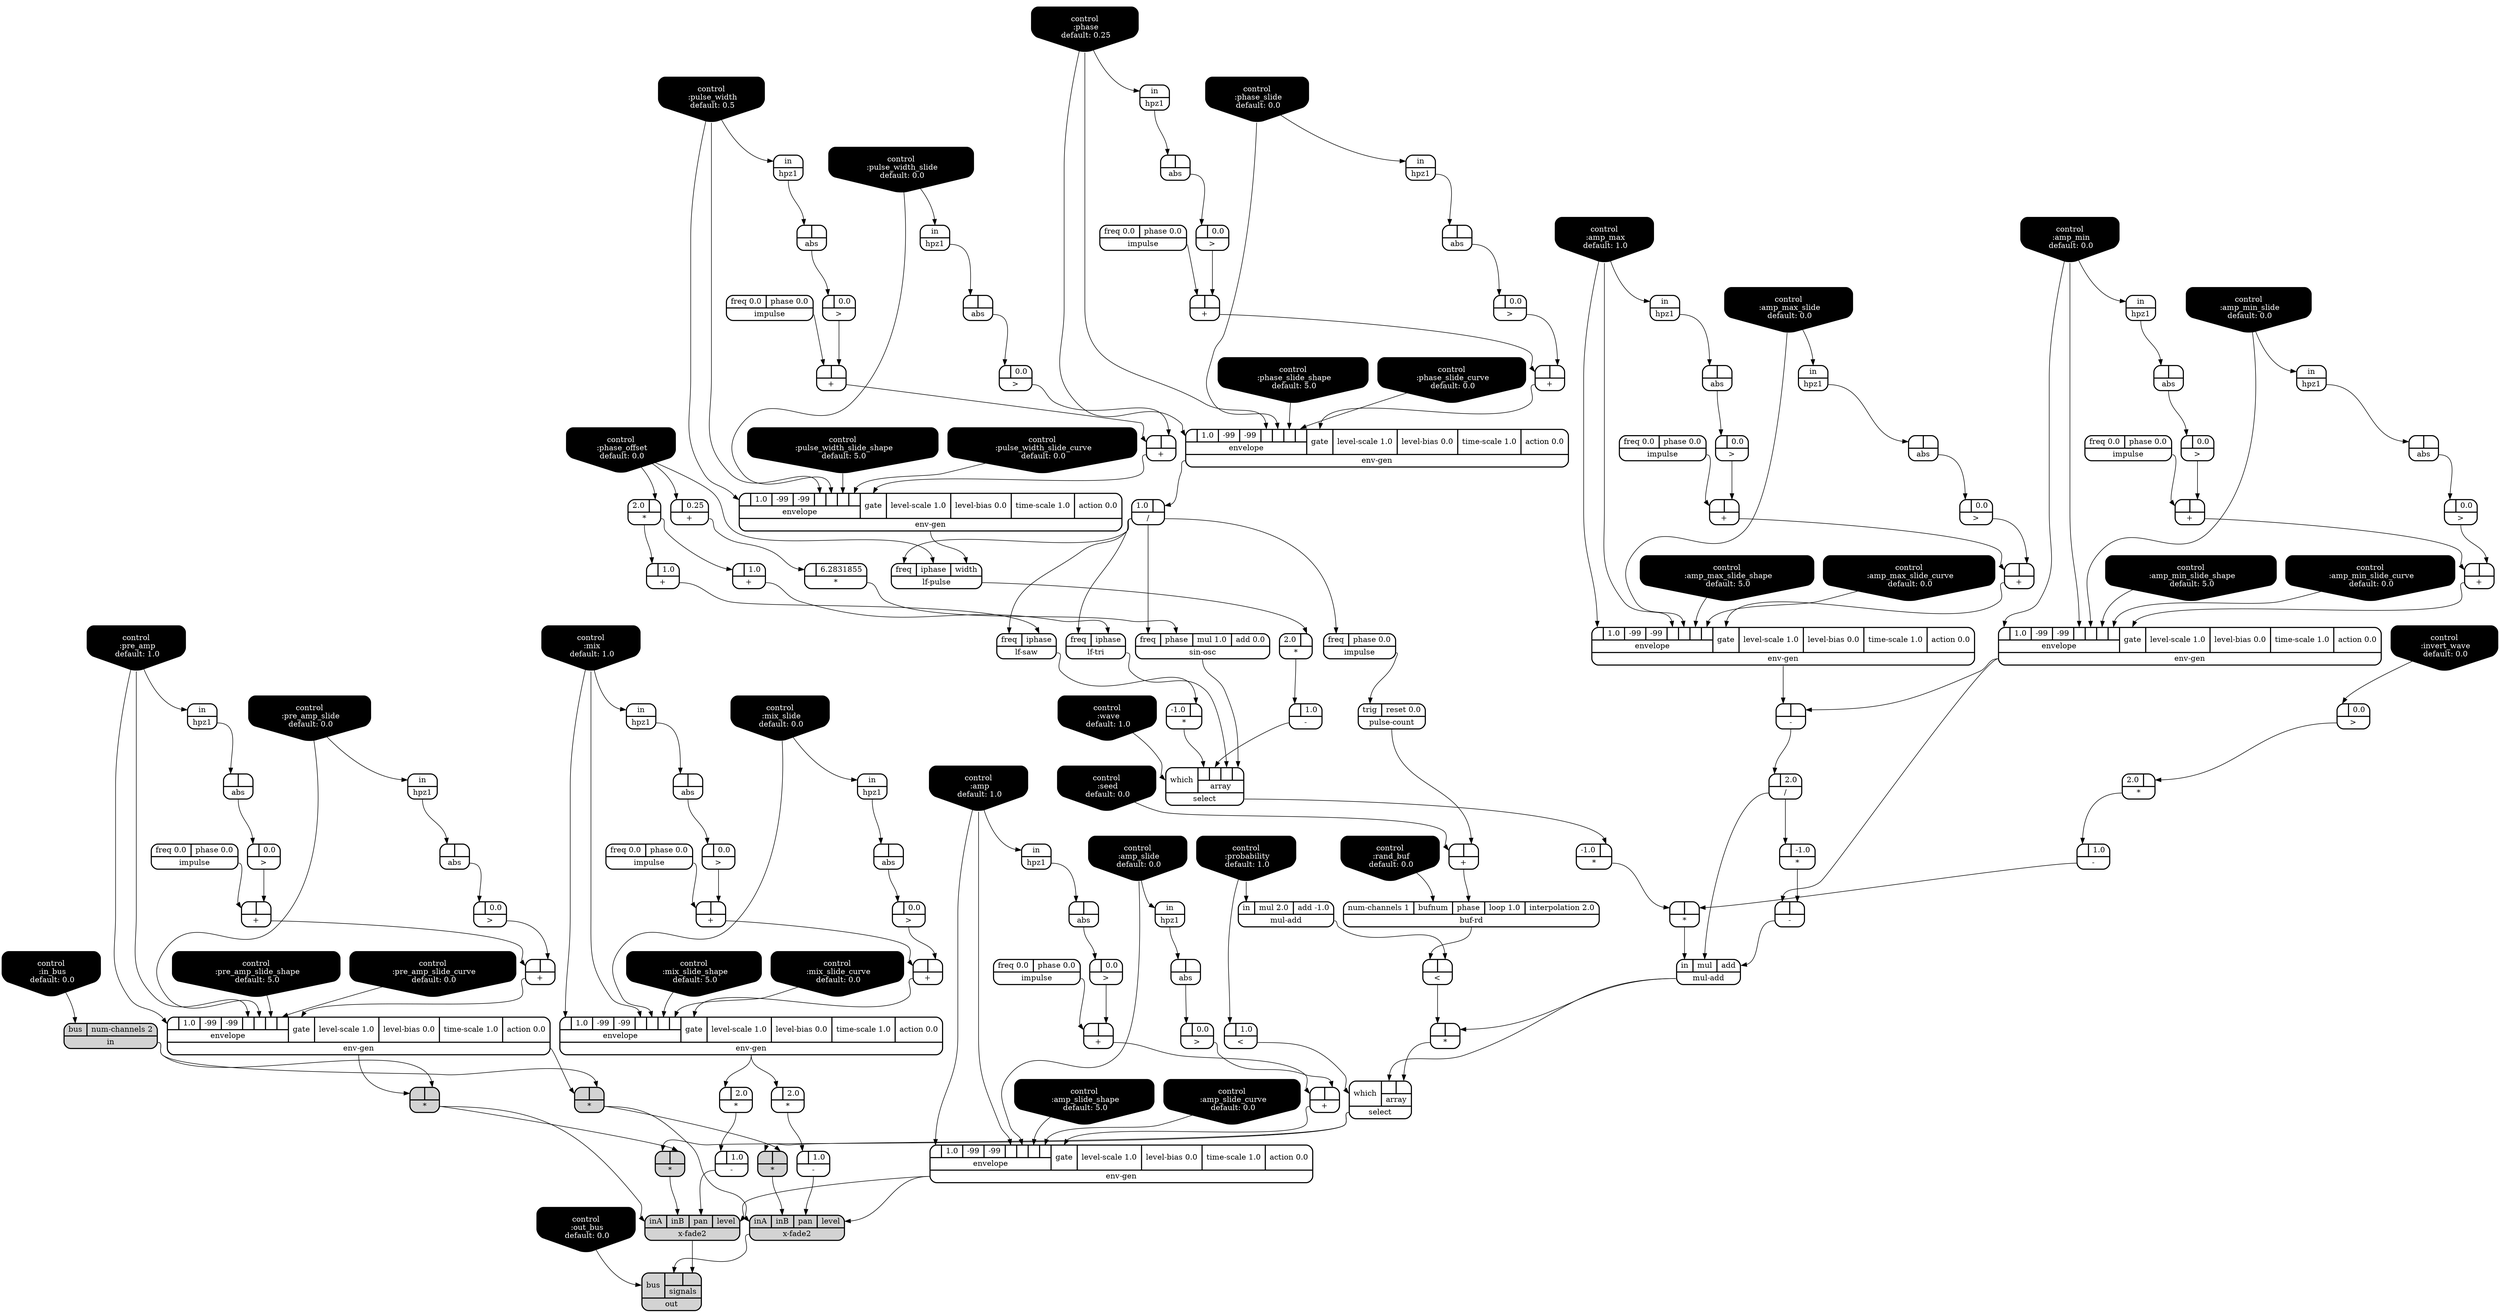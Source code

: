 digraph synthdef {
59 [label = "{{ <a> |<b> 6.2831855} |<__UG_NAME__>* }" style="bold, rounded" shape=record rankdir=LR];
63 [label = "{{ <a> 2.0|<b> } |<__UG_NAME__>* }" style="bold, rounded" shape=record rankdir=LR];
81 [label = "{{ <a> -1.0|<b> } |<__UG_NAME__>* }" style="bold, rounded" shape=record rankdir=LR];
90 [label = "{{ <a> 2.0|<b> } |<__UG_NAME__>* }" style="bold, rounded" shape=record rankdir=LR];
95 [label = "{{ <a> -1.0|<b> } |<__UG_NAME__>* }" style="bold, rounded" shape=record rankdir=LR];
97 [label = "{{ <a> 2.0|<b> } |<__UG_NAME__>* }" style="bold, rounded" shape=record rankdir=LR];
99 [label = "{{ <a> |<b> } |<__UG_NAME__>* }" style="bold, rounded" shape=record rankdir=LR];
114 [label = "{{ <a> |<b> } |<__UG_NAME__>* }" style="filled, bold, rounded"  shape=record rankdir=LR];
117 [label = "{{ <a> |<b> -1.0} |<__UG_NAME__>* }" style="bold, rounded" shape=record rankdir=LR];
122 [label = "{{ <a> |<b> } |<__UG_NAME__>* }" style="bold, rounded" shape=record rankdir=LR];
124 [label = "{{ <a> |<b> } |<__UG_NAME__>* }" style="filled, bold, rounded"  shape=record rankdir=LR];
134 [label = "{{ <a> |<b> 2.0} |<__UG_NAME__>* }" style="bold, rounded" shape=record rankdir=LR];
145 [label = "{{ <a> |<b> 2.0} |<__UG_NAME__>* }" style="bold, rounded" shape=record rankdir=LR];
146 [label = "{{ <a> |<b> } |<__UG_NAME__>* }" style="filled, bold, rounded"  shape=record rankdir=LR];
148 [label = "{{ <a> |<b> } |<__UG_NAME__>* }" style="filled, bold, rounded"  shape=record rankdir=LR];
40 [label = "{{ <a> |<b> } |<__UG_NAME__>+ }" style="bold, rounded" shape=record rankdir=LR];
44 [label = "{{ <a> |<b> } |<__UG_NAME__>+ }" style="bold, rounded" shape=record rankdir=LR];
52 [label = "{{ <a> |<b> } |<__UG_NAME__>+ }" style="bold, rounded" shape=record rankdir=LR];
55 [label = "{{ <a> |<b> } |<__UG_NAME__>+ }" style="bold, rounded" shape=record rankdir=LR];
58 [label = "{{ <a> |<b> 0.25} |<__UG_NAME__>+ }" style="bold, rounded" shape=record rankdir=LR];
64 [label = "{{ <a> |<b> 1.0} |<__UG_NAME__>+ }" style="bold, rounded" shape=record rankdir=LR];
73 [label = "{{ <a> |<b> } |<__UG_NAME__>+ }" style="bold, rounded" shape=record rankdir=LR];
77 [label = "{{ <a> |<b> } |<__UG_NAME__>+ }" style="bold, rounded" shape=record rankdir=LR];
83 [label = "{{ <a> |<b> } |<__UG_NAME__>+ }" style="bold, rounded" shape=record rankdir=LR];
87 [label = "{{ <a> |<b> } |<__UG_NAME__>+ }" style="bold, rounded" shape=record rankdir=LR];
92 [label = "{{ <a> |<b> 1.0} |<__UG_NAME__>+ }" style="bold, rounded" shape=record rankdir=LR];
102 [label = "{{ <a> |<b> } |<__UG_NAME__>+ }" style="bold, rounded" shape=record rankdir=LR];
107 [label = "{{ <a> |<b> } |<__UG_NAME__>+ }" style="bold, rounded" shape=record rankdir=LR];
111 [label = "{{ <a> |<b> } |<__UG_NAME__>+ }" style="bold, rounded" shape=record rankdir=LR];
128 [label = "{{ <a> |<b> } |<__UG_NAME__>+ }" style="bold, rounded" shape=record rankdir=LR];
132 [label = "{{ <a> |<b> } |<__UG_NAME__>+ }" style="bold, rounded" shape=record rankdir=LR];
140 [label = "{{ <a> |<b> } |<__UG_NAME__>+ }" style="bold, rounded" shape=record rankdir=LR];
142 [label = "{{ <a> |<b> } |<__UG_NAME__>+ }" style="bold, rounded" shape=record rankdir=LR];
79 [label = "{{ <a> |<b> } |<__UG_NAME__>- }" style="bold, rounded" shape=record rankdir=LR];
91 [label = "{{ <a> |<b> 1.0} |<__UG_NAME__>- }" style="bold, rounded" shape=record rankdir=LR];
98 [label = "{{ <a> |<b> 1.0} |<__UG_NAME__>- }" style="bold, rounded" shape=record rankdir=LR];
118 [label = "{{ <a> |<b> } |<__UG_NAME__>- }" style="bold, rounded" shape=record rankdir=LR];
135 [label = "{{ <a> |<b> 1.0} |<__UG_NAME__>- }" style="bold, rounded" shape=record rankdir=LR];
147 [label = "{{ <a> |<b> 1.0} |<__UG_NAME__>- }" style="bold, rounded" shape=record rankdir=LR];
57 [label = "{{ <a> 1.0|<b> } |<__UG_NAME__>/ }" style="bold, rounded" shape=record rankdir=LR];
116 [label = "{{ <a> |<b> 2.0} |<__UG_NAME__>/ }" style="bold, rounded" shape=record rankdir=LR];
115 [label = "{{ <a> |<b> 1.0} |<__UG_NAME__>\< }" style="bold, rounded" shape=record rankdir=LR];
121 [label = "{{ <a> |<b> } |<__UG_NAME__>\< }" style="bold, rounded" shape=record rankdir=LR];
39 [label = "{{ <a> |<b> 0.0} |<__UG_NAME__>\> }" style="bold, rounded" shape=record rankdir=LR];
43 [label = "{{ <a> |<b> 0.0} |<__UG_NAME__>\> }" style="bold, rounded" shape=record rankdir=LR];
51 [label = "{{ <a> |<b> 0.0} |<__UG_NAME__>\> }" style="bold, rounded" shape=record rankdir=LR];
54 [label = "{{ <a> |<b> 0.0} |<__UG_NAME__>\> }" style="bold, rounded" shape=record rankdir=LR];
69 [label = "{{ <a> |<b> 0.0} |<__UG_NAME__>\> }" style="bold, rounded" shape=record rankdir=LR];
72 [label = "{{ <a> |<b> 0.0} |<__UG_NAME__>\> }" style="bold, rounded" shape=record rankdir=LR];
76 [label = "{{ <a> |<b> 0.0} |<__UG_NAME__>\> }" style="bold, rounded" shape=record rankdir=LR];
86 [label = "{{ <a> |<b> 0.0} |<__UG_NAME__>\> }" style="bold, rounded" shape=record rankdir=LR];
96 [label = "{{ <a> |<b> 0.0} |<__UG_NAME__>\> }" style="bold, rounded" shape=record rankdir=LR];
106 [label = "{{ <a> |<b> 0.0} |<__UG_NAME__>\> }" style="bold, rounded" shape=record rankdir=LR];
110 [label = "{{ <a> |<b> 0.0} |<__UG_NAME__>\> }" style="bold, rounded" shape=record rankdir=LR];
127 [label = "{{ <a> |<b> 0.0} |<__UG_NAME__>\> }" style="bold, rounded" shape=record rankdir=LR];
131 [label = "{{ <a> |<b> 0.0} |<__UG_NAME__>\> }" style="bold, rounded" shape=record rankdir=LR];
139 [label = "{{ <a> |<b> 0.0} |<__UG_NAME__>\> }" style="bold, rounded" shape=record rankdir=LR];
141 [label = "{{ <a> |<b> 0.0} |<__UG_NAME__>\> }" style="bold, rounded" shape=record rankdir=LR];
38 [label = "{{ <a> |<b> } |<__UG_NAME__>abs }" style="bold, rounded" shape=record rankdir=LR];
42 [label = "{{ <a> |<b> } |<__UG_NAME__>abs }" style="bold, rounded" shape=record rankdir=LR];
50 [label = "{{ <a> |<b> } |<__UG_NAME__>abs }" style="bold, rounded" shape=record rankdir=LR];
53 [label = "{{ <a> |<b> } |<__UG_NAME__>abs }" style="bold, rounded" shape=record rankdir=LR];
62 [label = "{{ <a> |<b> } |<__UG_NAME__>abs }" style="bold, rounded" shape=record rankdir=LR];
68 [label = "{{ <a> |<b> } |<__UG_NAME__>abs }" style="bold, rounded" shape=record rankdir=LR];
71 [label = "{{ <a> |<b> } |<__UG_NAME__>abs }" style="bold, rounded" shape=record rankdir=LR];
75 [label = "{{ <a> |<b> } |<__UG_NAME__>abs }" style="bold, rounded" shape=record rankdir=LR];
85 [label = "{{ <a> |<b> } |<__UG_NAME__>abs }" style="bold, rounded" shape=record rankdir=LR];
105 [label = "{{ <a> |<b> } |<__UG_NAME__>abs }" style="bold, rounded" shape=record rankdir=LR];
109 [label = "{{ <a> |<b> } |<__UG_NAME__>abs }" style="bold, rounded" shape=record rankdir=LR];
126 [label = "{{ <a> |<b> } |<__UG_NAME__>abs }" style="bold, rounded" shape=record rankdir=LR];
130 [label = "{{ <a> |<b> } |<__UG_NAME__>abs }" style="bold, rounded" shape=record rankdir=LR];
138 [label = "{{ <a> |<b> } |<__UG_NAME__>abs }" style="bold, rounded" shape=record rankdir=LR];
103 [label = "{{ <num____channels> num-channels 1|<bufnum> bufnum|<phase> phase|<loop> loop 1.0|<interpolation> interpolation 2.0} |<__UG_NAME__>buf-rd }" style="bold, rounded" shape=record rankdir=LR];
0 [label = "control
 :amp
 default: 1.0" shape=invhouse style="rounded, filled, bold" fillcolor=black fontcolor=white ]; 
1 [label = "control
 :amp_slide
 default: 0.0" shape=invhouse style="rounded, filled, bold" fillcolor=black fontcolor=white ]; 
2 [label = "control
 :amp_slide_shape
 default: 5.0" shape=invhouse style="rounded, filled, bold" fillcolor=black fontcolor=white ]; 
3 [label = "control
 :amp_slide_curve
 default: 0.0" shape=invhouse style="rounded, filled, bold" fillcolor=black fontcolor=white ]; 
4 [label = "control
 :mix
 default: 1.0" shape=invhouse style="rounded, filled, bold" fillcolor=black fontcolor=white ]; 
5 [label = "control
 :mix_slide
 default: 0.0" shape=invhouse style="rounded, filled, bold" fillcolor=black fontcolor=white ]; 
6 [label = "control
 :mix_slide_shape
 default: 5.0" shape=invhouse style="rounded, filled, bold" fillcolor=black fontcolor=white ]; 
7 [label = "control
 :mix_slide_curve
 default: 0.0" shape=invhouse style="rounded, filled, bold" fillcolor=black fontcolor=white ]; 
8 [label = "control
 :pre_amp
 default: 1.0" shape=invhouse style="rounded, filled, bold" fillcolor=black fontcolor=white ]; 
9 [label = "control
 :pre_amp_slide
 default: 0.0" shape=invhouse style="rounded, filled, bold" fillcolor=black fontcolor=white ]; 
10 [label = "control
 :pre_amp_slide_shape
 default: 5.0" shape=invhouse style="rounded, filled, bold" fillcolor=black fontcolor=white ]; 
11 [label = "control
 :pre_amp_slide_curve
 default: 0.0" shape=invhouse style="rounded, filled, bold" fillcolor=black fontcolor=white ]; 
12 [label = "control
 :phase
 default: 0.25" shape=invhouse style="rounded, filled, bold" fillcolor=black fontcolor=white ]; 
13 [label = "control
 :phase_slide
 default: 0.0" shape=invhouse style="rounded, filled, bold" fillcolor=black fontcolor=white ]; 
14 [label = "control
 :phase_slide_shape
 default: 5.0" shape=invhouse style="rounded, filled, bold" fillcolor=black fontcolor=white ]; 
15 [label = "control
 :phase_slide_curve
 default: 0.0" shape=invhouse style="rounded, filled, bold" fillcolor=black fontcolor=white ]; 
16 [label = "control
 :amp_min
 default: 0.0" shape=invhouse style="rounded, filled, bold" fillcolor=black fontcolor=white ]; 
17 [label = "control
 :amp_min_slide
 default: 0.0" shape=invhouse style="rounded, filled, bold" fillcolor=black fontcolor=white ]; 
18 [label = "control
 :amp_min_slide_shape
 default: 5.0" shape=invhouse style="rounded, filled, bold" fillcolor=black fontcolor=white ]; 
19 [label = "control
 :amp_min_slide_curve
 default: 0.0" shape=invhouse style="rounded, filled, bold" fillcolor=black fontcolor=white ]; 
20 [label = "control
 :amp_max
 default: 1.0" shape=invhouse style="rounded, filled, bold" fillcolor=black fontcolor=white ]; 
21 [label = "control
 :amp_max_slide
 default: 0.0" shape=invhouse style="rounded, filled, bold" fillcolor=black fontcolor=white ]; 
22 [label = "control
 :amp_max_slide_shape
 default: 5.0" shape=invhouse style="rounded, filled, bold" fillcolor=black fontcolor=white ]; 
23 [label = "control
 :amp_max_slide_curve
 default: 0.0" shape=invhouse style="rounded, filled, bold" fillcolor=black fontcolor=white ]; 
24 [label = "control
 :pulse_width
 default: 0.5" shape=invhouse style="rounded, filled, bold" fillcolor=black fontcolor=white ]; 
25 [label = "control
 :pulse_width_slide
 default: 0.0" shape=invhouse style="rounded, filled, bold" fillcolor=black fontcolor=white ]; 
26 [label = "control
 :pulse_width_slide_shape
 default: 5.0" shape=invhouse style="rounded, filled, bold" fillcolor=black fontcolor=white ]; 
27 [label = "control
 :pulse_width_slide_curve
 default: 0.0" shape=invhouse style="rounded, filled, bold" fillcolor=black fontcolor=white ]; 
28 [label = "control
 :probability
 default: 1.0" shape=invhouse style="rounded, filled, bold" fillcolor=black fontcolor=white ]; 
29 [label = "control
 :phase_offset
 default: 0.0" shape=invhouse style="rounded, filled, bold" fillcolor=black fontcolor=white ]; 
30 [label = "control
 :wave
 default: 1.0" shape=invhouse style="rounded, filled, bold" fillcolor=black fontcolor=white ]; 
31 [label = "control
 :invert_wave
 default: 0.0" shape=invhouse style="rounded, filled, bold" fillcolor=black fontcolor=white ]; 
32 [label = "control
 :seed
 default: 0.0" shape=invhouse style="rounded, filled, bold" fillcolor=black fontcolor=white ]; 
33 [label = "control
 :rand_buf
 default: 0.0" shape=invhouse style="rounded, filled, bold" fillcolor=black fontcolor=white ]; 
34 [label = "control
 :in_bus
 default: 0.0" shape=invhouse style="rounded, filled, bold" fillcolor=black fontcolor=white ]; 
35 [label = "control
 :out_bus
 default: 0.0" shape=invhouse style="rounded, filled, bold" fillcolor=black fontcolor=white ]; 
45 [label = "{{ {{<envelope___control___0>|1.0|-99|-99|<envelope___control___4>|<envelope___control___5>|<envelope___control___6>|<envelope___control___7>}|envelope}|<gate> gate|<level____scale> level-scale 1.0|<level____bias> level-bias 0.0|<time____scale> time-scale 1.0|<action> action 0.0} |<__UG_NAME__>env-gen }" style="bold, rounded" shape=record rankdir=LR];
56 [label = "{{ {{<envelope___control___0>|1.0|-99|-99|<envelope___control___4>|<envelope___control___5>|<envelope___control___6>|<envelope___control___7>}|envelope}|<gate> gate|<level____scale> level-scale 1.0|<level____bias> level-bias 0.0|<time____scale> time-scale 1.0|<action> action 0.0} |<__UG_NAME__>env-gen }" style="bold, rounded" shape=record rankdir=LR];
78 [label = "{{ {{<envelope___control___0>|1.0|-99|-99|<envelope___control___4>|<envelope___control___5>|<envelope___control___6>|<envelope___control___7>}|envelope}|<gate> gate|<level____scale> level-scale 1.0|<level____bias> level-bias 0.0|<time____scale> time-scale 1.0|<action> action 0.0} |<__UG_NAME__>env-gen }" style="bold, rounded" shape=record rankdir=LR];
88 [label = "{{ {{<envelope___control___0>|1.0|-99|-99|<envelope___control___4>|<envelope___control___5>|<envelope___control___6>|<envelope___control___7>}|envelope}|<gate> gate|<level____scale> level-scale 1.0|<level____bias> level-bias 0.0|<time____scale> time-scale 1.0|<action> action 0.0} |<__UG_NAME__>env-gen }" style="bold, rounded" shape=record rankdir=LR];
112 [label = "{{ {{<envelope___control___0>|1.0|-99|-99|<envelope___control___4>|<envelope___control___5>|<envelope___control___6>|<envelope___control___7>}|envelope}|<gate> gate|<level____scale> level-scale 1.0|<level____bias> level-bias 0.0|<time____scale> time-scale 1.0|<action> action 0.0} |<__UG_NAME__>env-gen }" style="bold, rounded" shape=record rankdir=LR];
133 [label = "{{ {{<envelope___control___0>|1.0|-99|-99|<envelope___control___4>|<envelope___control___5>|<envelope___control___6>|<envelope___control___7>}|envelope}|<gate> gate|<level____scale> level-scale 1.0|<level____bias> level-bias 0.0|<time____scale> time-scale 1.0|<action> action 0.0} |<__UG_NAME__>env-gen }" style="bold, rounded" shape=record rankdir=LR];
143 [label = "{{ {{<envelope___control___0>|1.0|-99|-99|<envelope___control___4>|<envelope___control___5>|<envelope___control___6>|<envelope___control___7>}|envelope}|<gate> gate|<level____scale> level-scale 1.0|<level____bias> level-bias 0.0|<time____scale> time-scale 1.0|<action> action 0.0} |<__UG_NAME__>env-gen }" style="bold, rounded" shape=record rankdir=LR];
37 [label = "{{ <in> in} |<__UG_NAME__>hpz1 }" style="bold, rounded" shape=record rankdir=LR];
41 [label = "{{ <in> in} |<__UG_NAME__>hpz1 }" style="bold, rounded" shape=record rankdir=LR];
46 [label = "{{ <in> in} |<__UG_NAME__>hpz1 }" style="bold, rounded" shape=record rankdir=LR];
47 [label = "{{ <in> in} |<__UG_NAME__>hpz1 }" style="bold, rounded" shape=record rankdir=LR];
49 [label = "{{ <in> in} |<__UG_NAME__>hpz1 }" style="bold, rounded" shape=record rankdir=LR];
61 [label = "{{ <in> in} |<__UG_NAME__>hpz1 }" style="bold, rounded" shape=record rankdir=LR];
65 [label = "{{ <in> in} |<__UG_NAME__>hpz1 }" style="bold, rounded" shape=record rankdir=LR];
66 [label = "{{ <in> in} |<__UG_NAME__>hpz1 }" style="bold, rounded" shape=record rankdir=LR];
67 [label = "{{ <in> in} |<__UG_NAME__>hpz1 }" style="bold, rounded" shape=record rankdir=LR];
74 [label = "{{ <in> in} |<__UG_NAME__>hpz1 }" style="bold, rounded" shape=record rankdir=LR];
84 [label = "{{ <in> in} |<__UG_NAME__>hpz1 }" style="bold, rounded" shape=record rankdir=LR];
108 [label = "{{ <in> in} |<__UG_NAME__>hpz1 }" style="bold, rounded" shape=record rankdir=LR];
129 [label = "{{ <in> in} |<__UG_NAME__>hpz1 }" style="bold, rounded" shape=record rankdir=LR];
137 [label = "{{ <in> in} |<__UG_NAME__>hpz1 }" style="bold, rounded" shape=record rankdir=LR];
36 [label = "{{ <freq> freq 0.0|<phase> phase 0.0} |<__UG_NAME__>impulse }" style="bold, rounded" shape=record rankdir=LR];
48 [label = "{{ <freq> freq 0.0|<phase> phase 0.0} |<__UG_NAME__>impulse }" style="bold, rounded" shape=record rankdir=LR];
70 [label = "{{ <freq> freq 0.0|<phase> phase 0.0} |<__UG_NAME__>impulse }" style="bold, rounded" shape=record rankdir=LR];
82 [label = "{{ <freq> freq 0.0|<phase> phase 0.0} |<__UG_NAME__>impulse }" style="bold, rounded" shape=record rankdir=LR];
100 [label = "{{ <freq> freq|<phase> phase 0.0} |<__UG_NAME__>impulse }" style="bold, rounded" shape=record rankdir=LR];
104 [label = "{{ <freq> freq 0.0|<phase> phase 0.0} |<__UG_NAME__>impulse }" style="bold, rounded" shape=record rankdir=LR];
125 [label = "{{ <freq> freq 0.0|<phase> phase 0.0} |<__UG_NAME__>impulse }" style="bold, rounded" shape=record rankdir=LR];
136 [label = "{{ <freq> freq 0.0|<phase> phase 0.0} |<__UG_NAME__>impulse }" style="bold, rounded" shape=record rankdir=LR];
113 [label = "{{ <bus> bus|<num____channels> num-channels 2} |<__UG_NAME__>in }" style="filled, bold, rounded"  shape=record rankdir=LR];
89 [label = "{{ <freq> freq|<iphase> iphase|<width> width} |<__UG_NAME__>lf-pulse }" style="bold, rounded" shape=record rankdir=LR];
80 [label = "{{ <freq> freq|<iphase> iphase} |<__UG_NAME__>lf-saw }" style="bold, rounded" shape=record rankdir=LR];
93 [label = "{{ <freq> freq|<iphase> iphase} |<__UG_NAME__>lf-tri }" style="bold, rounded" shape=record rankdir=LR];
119 [label = "{{ <in> in|<mul> mul|<add> add} |<__UG_NAME__>mul-add }" style="bold, rounded" shape=record rankdir=LR];
120 [label = "{{ <in> in|<mul> mul 2.0|<add> add -1.0} |<__UG_NAME__>mul-add }" style="bold, rounded" shape=record rankdir=LR];
150 [label = "{{ <bus> bus|{{<signals___x____fade2___0>|<signals___x____fade2___1>}|signals}} |<__UG_NAME__>out }" style="filled, bold, rounded"  shape=record rankdir=LR];
101 [label = "{{ <trig> trig|<reset> reset 0.0} |<__UG_NAME__>pulse-count }" style="bold, rounded" shape=record rankdir=LR];
94 [label = "{{ <which> which|{{<array___binary____op____u____gen___0>|<array___binary____op____u____gen___1>|<array___lf____tri___2>|<array___sin____osc___3>}|array}} |<__UG_NAME__>select }" style="bold, rounded" shape=record rankdir=LR];
123 [label = "{{ <which> which|{{<array___mul____add___0>|<array___binary____op____u____gen___1>}|array}} |<__UG_NAME__>select }" style="bold, rounded" shape=record rankdir=LR];
60 [label = "{{ <freq> freq|<phase> phase|<mul> mul 1.0|<add> add 0.0} |<__UG_NAME__>sin-osc }" style="bold, rounded" shape=record rankdir=LR];
144 [label = "{{ <ina> inA|<inb> inB|<pan> pan|<level> level} |<__UG_NAME__>x-fade2 }" style="filled, bold, rounded"  shape=record rankdir=LR];
149 [label = "{{ <ina> inA|<inb> inB|<pan> pan|<level> level} |<__UG_NAME__>x-fade2 }" style="filled, bold, rounded"  shape=record rankdir=LR];

58:__UG_NAME__ -> 59:a ;
29:__UG_NAME__ -> 63:b ;
80:__UG_NAME__ -> 81:b ;
89:__UG_NAME__ -> 90:b ;
94:__UG_NAME__ -> 95:b ;
96:__UG_NAME__ -> 97:b ;
98:__UG_NAME__ -> 99:b ;
95:__UG_NAME__ -> 99:a ;
113:__UG_NAME__ -> 114:b ;
112:__UG_NAME__ -> 114:a ;
116:__UG_NAME__ -> 117:a ;
119:__UG_NAME__ -> 122:b ;
121:__UG_NAME__ -> 122:a ;
114:__UG_NAME__ -> 124:b ;
123:__UG_NAME__ -> 124:a ;
133:__UG_NAME__ -> 134:a ;
133:__UG_NAME__ -> 145:a ;
113:__UG_NAME__ -> 146:b ;
112:__UG_NAME__ -> 146:a ;
146:__UG_NAME__ -> 148:b ;
123:__UG_NAME__ -> 148:a ;
39:__UG_NAME__ -> 40:b ;
36:__UG_NAME__ -> 40:a ;
43:__UG_NAME__ -> 44:b ;
40:__UG_NAME__ -> 44:a ;
51:__UG_NAME__ -> 52:b ;
48:__UG_NAME__ -> 52:a ;
54:__UG_NAME__ -> 55:b ;
52:__UG_NAME__ -> 55:a ;
29:__UG_NAME__ -> 58:a ;
63:__UG_NAME__ -> 64:a ;
72:__UG_NAME__ -> 73:b ;
70:__UG_NAME__ -> 73:a ;
76:__UG_NAME__ -> 77:b ;
73:__UG_NAME__ -> 77:a ;
69:__UG_NAME__ -> 83:b ;
82:__UG_NAME__ -> 83:a ;
86:__UG_NAME__ -> 87:b ;
83:__UG_NAME__ -> 87:a ;
63:__UG_NAME__ -> 92:a ;
101:__UG_NAME__ -> 102:b ;
32:__UG_NAME__ -> 102:a ;
106:__UG_NAME__ -> 107:b ;
104:__UG_NAME__ -> 107:a ;
110:__UG_NAME__ -> 111:b ;
107:__UG_NAME__ -> 111:a ;
127:__UG_NAME__ -> 128:b ;
125:__UG_NAME__ -> 128:a ;
131:__UG_NAME__ -> 132:b ;
128:__UG_NAME__ -> 132:a ;
139:__UG_NAME__ -> 140:b ;
136:__UG_NAME__ -> 140:a ;
141:__UG_NAME__ -> 142:b ;
140:__UG_NAME__ -> 142:a ;
78:__UG_NAME__ -> 79:b ;
45:__UG_NAME__ -> 79:a ;
90:__UG_NAME__ -> 91:a ;
97:__UG_NAME__ -> 98:a ;
117:__UG_NAME__ -> 118:b ;
78:__UG_NAME__ -> 118:a ;
134:__UG_NAME__ -> 135:a ;
145:__UG_NAME__ -> 147:a ;
56:__UG_NAME__ -> 57:b ;
79:__UG_NAME__ -> 116:a ;
28:__UG_NAME__ -> 115:a ;
120:__UG_NAME__ -> 121:b ;
103:__UG_NAME__ -> 121:a ;
38:__UG_NAME__ -> 39:a ;
42:__UG_NAME__ -> 43:a ;
50:__UG_NAME__ -> 51:a ;
53:__UG_NAME__ -> 54:a ;
68:__UG_NAME__ -> 69:a ;
71:__UG_NAME__ -> 72:a ;
75:__UG_NAME__ -> 76:a ;
85:__UG_NAME__ -> 86:a ;
31:__UG_NAME__ -> 96:a ;
105:__UG_NAME__ -> 106:a ;
109:__UG_NAME__ -> 110:a ;
126:__UG_NAME__ -> 127:a ;
130:__UG_NAME__ -> 131:a ;
138:__UG_NAME__ -> 139:a ;
62:__UG_NAME__ -> 141:a ;
37:__UG_NAME__ -> 38:a ;
41:__UG_NAME__ -> 42:a ;
49:__UG_NAME__ -> 50:a ;
47:__UG_NAME__ -> 53:a ;
61:__UG_NAME__ -> 62:a ;
67:__UG_NAME__ -> 68:a ;
65:__UG_NAME__ -> 71:a ;
74:__UG_NAME__ -> 75:a ;
84:__UG_NAME__ -> 85:a ;
66:__UG_NAME__ -> 105:a ;
108:__UG_NAME__ -> 109:a ;
46:__UG_NAME__ -> 126:a ;
129:__UG_NAME__ -> 130:a ;
137:__UG_NAME__ -> 138:a ;
102:__UG_NAME__ -> 103:phase ;
33:__UG_NAME__ -> 103:bufnum ;
44:__UG_NAME__ -> 45:gate ;
20:__UG_NAME__ -> 45:envelope___control___0 ;
20:__UG_NAME__ -> 45:envelope___control___4 ;
21:__UG_NAME__ -> 45:envelope___control___5 ;
22:__UG_NAME__ -> 45:envelope___control___6 ;
23:__UG_NAME__ -> 45:envelope___control___7 ;
55:__UG_NAME__ -> 56:gate ;
12:__UG_NAME__ -> 56:envelope___control___0 ;
12:__UG_NAME__ -> 56:envelope___control___4 ;
13:__UG_NAME__ -> 56:envelope___control___5 ;
14:__UG_NAME__ -> 56:envelope___control___6 ;
15:__UG_NAME__ -> 56:envelope___control___7 ;
77:__UG_NAME__ -> 78:gate ;
16:__UG_NAME__ -> 78:envelope___control___0 ;
16:__UG_NAME__ -> 78:envelope___control___4 ;
17:__UG_NAME__ -> 78:envelope___control___5 ;
18:__UG_NAME__ -> 78:envelope___control___6 ;
19:__UG_NAME__ -> 78:envelope___control___7 ;
87:__UG_NAME__ -> 88:gate ;
24:__UG_NAME__ -> 88:envelope___control___0 ;
24:__UG_NAME__ -> 88:envelope___control___4 ;
25:__UG_NAME__ -> 88:envelope___control___5 ;
26:__UG_NAME__ -> 88:envelope___control___6 ;
27:__UG_NAME__ -> 88:envelope___control___7 ;
111:__UG_NAME__ -> 112:gate ;
8:__UG_NAME__ -> 112:envelope___control___0 ;
8:__UG_NAME__ -> 112:envelope___control___4 ;
9:__UG_NAME__ -> 112:envelope___control___5 ;
10:__UG_NAME__ -> 112:envelope___control___6 ;
11:__UG_NAME__ -> 112:envelope___control___7 ;
132:__UG_NAME__ -> 133:gate ;
4:__UG_NAME__ -> 133:envelope___control___0 ;
4:__UG_NAME__ -> 133:envelope___control___4 ;
5:__UG_NAME__ -> 133:envelope___control___5 ;
6:__UG_NAME__ -> 133:envelope___control___6 ;
7:__UG_NAME__ -> 133:envelope___control___7 ;
142:__UG_NAME__ -> 143:gate ;
0:__UG_NAME__ -> 143:envelope___control___0 ;
0:__UG_NAME__ -> 143:envelope___control___4 ;
1:__UG_NAME__ -> 143:envelope___control___5 ;
2:__UG_NAME__ -> 143:envelope___control___6 ;
3:__UG_NAME__ -> 143:envelope___control___7 ;
20:__UG_NAME__ -> 37:in ;
21:__UG_NAME__ -> 41:in ;
4:__UG_NAME__ -> 46:in ;
13:__UG_NAME__ -> 47:in ;
12:__UG_NAME__ -> 49:in ;
1:__UG_NAME__ -> 61:in ;
16:__UG_NAME__ -> 65:in ;
8:__UG_NAME__ -> 66:in ;
24:__UG_NAME__ -> 67:in ;
17:__UG_NAME__ -> 74:in ;
25:__UG_NAME__ -> 84:in ;
9:__UG_NAME__ -> 108:in ;
5:__UG_NAME__ -> 129:in ;
0:__UG_NAME__ -> 137:in ;
57:__UG_NAME__ -> 100:freq ;
34:__UG_NAME__ -> 113:bus ;
88:__UG_NAME__ -> 89:width ;
29:__UG_NAME__ -> 89:iphase ;
57:__UG_NAME__ -> 89:freq ;
64:__UG_NAME__ -> 80:iphase ;
57:__UG_NAME__ -> 80:freq ;
92:__UG_NAME__ -> 93:iphase ;
57:__UG_NAME__ -> 93:freq ;
118:__UG_NAME__ -> 119:add ;
116:__UG_NAME__ -> 119:mul ;
99:__UG_NAME__ -> 119:in ;
28:__UG_NAME__ -> 120:in ;
149:__UG_NAME__ -> 150:signals___x____fade2___0 ;
144:__UG_NAME__ -> 150:signals___x____fade2___1 ;
35:__UG_NAME__ -> 150:bus ;
100:__UG_NAME__ -> 101:trig ;
81:__UG_NAME__ -> 94:array___binary____op____u____gen___0 ;
91:__UG_NAME__ -> 94:array___binary____op____u____gen___1 ;
93:__UG_NAME__ -> 94:array___lf____tri___2 ;
60:__UG_NAME__ -> 94:array___sin____osc___3 ;
30:__UG_NAME__ -> 94:which ;
119:__UG_NAME__ -> 123:array___mul____add___0 ;
122:__UG_NAME__ -> 123:array___binary____op____u____gen___1 ;
115:__UG_NAME__ -> 123:which ;
59:__UG_NAME__ -> 60:phase ;
57:__UG_NAME__ -> 60:freq ;
143:__UG_NAME__ -> 144:level ;
135:__UG_NAME__ -> 144:pan ;
124:__UG_NAME__ -> 144:inb ;
114:__UG_NAME__ -> 144:ina ;
143:__UG_NAME__ -> 149:level ;
147:__UG_NAME__ -> 149:pan ;
148:__UG_NAME__ -> 149:inb ;
146:__UG_NAME__ -> 149:ina ;

}
